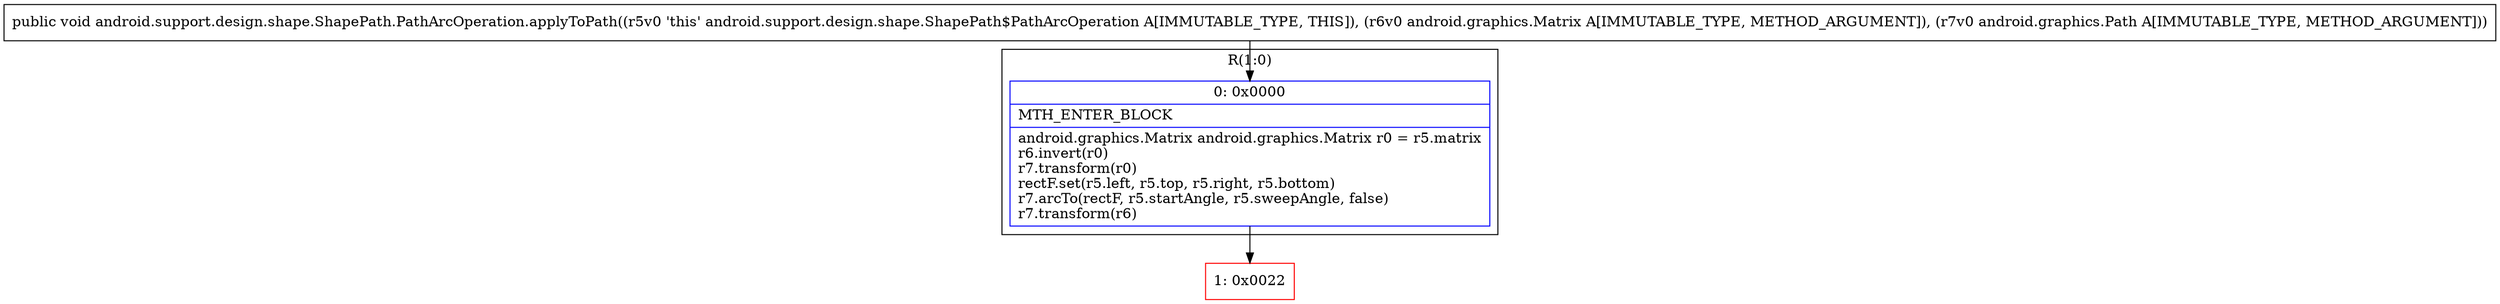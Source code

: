 digraph "CFG forandroid.support.design.shape.ShapePath.PathArcOperation.applyToPath(Landroid\/graphics\/Matrix;Landroid\/graphics\/Path;)V" {
subgraph cluster_Region_102311711 {
label = "R(1:0)";
node [shape=record,color=blue];
Node_0 [shape=record,label="{0\:\ 0x0000|MTH_ENTER_BLOCK\l|android.graphics.Matrix android.graphics.Matrix r0 = r5.matrix\lr6.invert(r0)\lr7.transform(r0)\lrectF.set(r5.left, r5.top, r5.right, r5.bottom)\lr7.arcTo(rectF, r5.startAngle, r5.sweepAngle, false)\lr7.transform(r6)\l}"];
}
Node_1 [shape=record,color=red,label="{1\:\ 0x0022}"];
MethodNode[shape=record,label="{public void android.support.design.shape.ShapePath.PathArcOperation.applyToPath((r5v0 'this' android.support.design.shape.ShapePath$PathArcOperation A[IMMUTABLE_TYPE, THIS]), (r6v0 android.graphics.Matrix A[IMMUTABLE_TYPE, METHOD_ARGUMENT]), (r7v0 android.graphics.Path A[IMMUTABLE_TYPE, METHOD_ARGUMENT])) }"];
MethodNode -> Node_0;
Node_0 -> Node_1;
}

